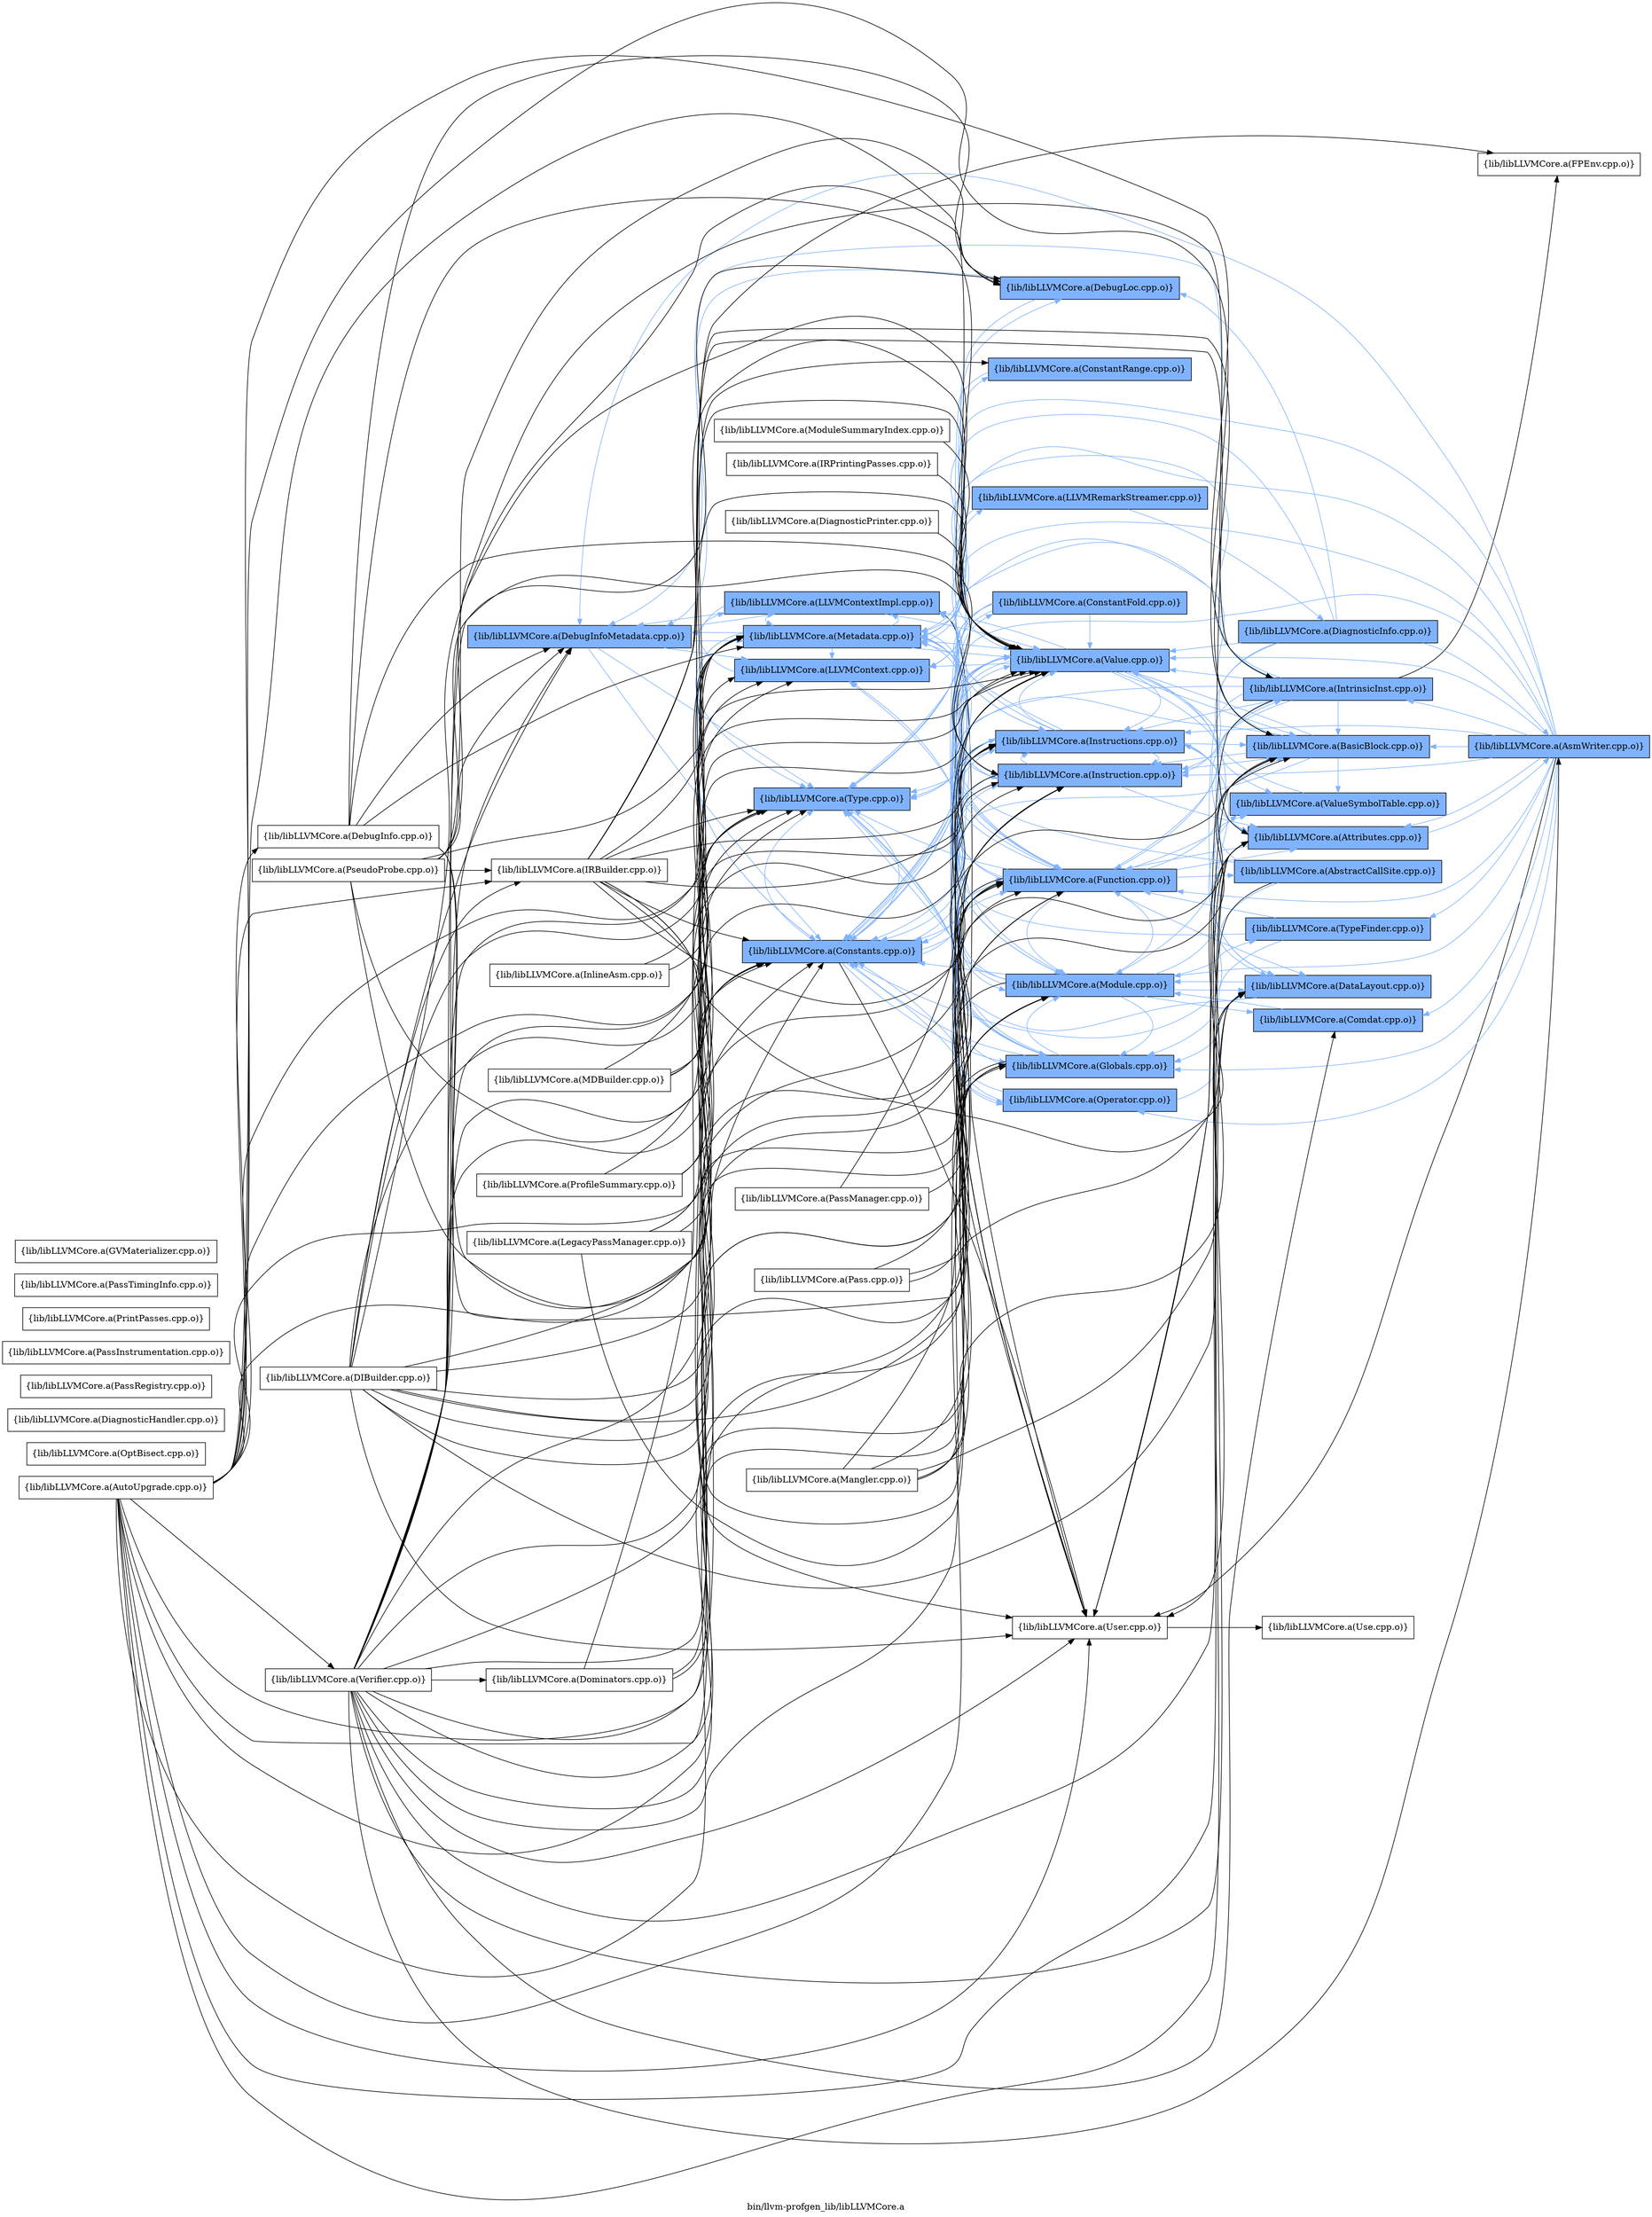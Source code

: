 digraph "bin/llvm-profgen_lib/libLLVMCore.a" {
	label="bin/llvm-profgen_lib/libLLVMCore.a";
	rankdir=LR;
	{ rank=same; Node0x5599c5064038;  }
	{ rank=same; Node0x5599c50633b8; Node0x5599c506dc78; Node0x5599c506da48; Node0x5599c5071918; Node0x5599c506f208;  }
	{ rank=same; Node0x5599c5064df8; Node0x5599c5070a68; Node0x5599c506a988; Node0x5599c50769b8; Node0x5599c506ac08; Node0x5599c506af28; Node0x5599c506e808; Node0x5599c506ac58; Node0x5599c506ccd8; Node0x5599c5072318; Node0x5599c506e8f8; Node0x5599c506e178;  }
	{ rank=same; Node0x5599c506d4f8; Node0x5599c506bb58; Node0x5599c506be28; Node0x5599c506d908; Node0x5599c5073bc8; Node0x5599c5074398; Node0x5599c506e538; Node0x5599c506ecb8; Node0x5599c5070c98; Node0x5599c5076238;  }
	{ rank=same; Node0x5599c5064038;  }
	{ rank=same; Node0x5599c50633b8; Node0x5599c506dc78; Node0x5599c506da48; Node0x5599c5071918; Node0x5599c506f208;  }
	{ rank=same; Node0x5599c5064df8; Node0x5599c5070a68; Node0x5599c506a988; Node0x5599c50769b8; Node0x5599c506ac08; Node0x5599c506af28; Node0x5599c506e808; Node0x5599c506ac58; Node0x5599c506ccd8; Node0x5599c5072318; Node0x5599c506e8f8; Node0x5599c506e178;  }
	{ rank=same; Node0x5599c506d4f8; Node0x5599c506bb58; Node0x5599c506be28; Node0x5599c506d908; Node0x5599c5073bc8; Node0x5599c5074398; Node0x5599c506e538; Node0x5599c506ecb8; Node0x5599c5070c98; Node0x5599c5076238;  }

	Node0x5599c5064038 [shape=record,shape=box,group=1,style=filled,fillcolor="0.600000 0.5 1",label="{lib/libLLVMCore.a(DebugInfoMetadata.cpp.o)}"];
	Node0x5599c5064038 -> Node0x5599c50633b8[color="0.600000 0.5 1"];
	Node0x5599c5064038 -> Node0x5599c506dc78[color="0.600000 0.5 1"];
	Node0x5599c5064038 -> Node0x5599c506da48[color="0.600000 0.5 1"];
	Node0x5599c5064038 -> Node0x5599c5071918[color="0.600000 0.5 1"];
	Node0x5599c5064038 -> Node0x5599c506f208[color="0.600000 0.5 1"];
	Node0x5599c50633b8 [shape=record,shape=box,group=1,style=filled,fillcolor="0.600000 0.5 1",label="{lib/libLLVMCore.a(Metadata.cpp.o)}"];
	Node0x5599c50633b8 -> Node0x5599c5064038[color="0.600000 0.5 1"];
	Node0x5599c50633b8 -> Node0x5599c5064df8[color="0.600000 0.5 1"];
	Node0x5599c50633b8 -> Node0x5599c506dc78[color="0.600000 0.5 1"];
	Node0x5599c50633b8 -> Node0x5599c506da48[color="0.600000 0.5 1"];
	Node0x5599c50633b8 -> Node0x5599c5070a68[color="0.600000 0.5 1"];
	Node0x5599c50633b8 -> Node0x5599c5071918[color="0.600000 0.5 1"];
	Node0x5599c50633b8 -> Node0x5599c506a988[color="0.600000 0.5 1"];
	Node0x5599c50633b8 -> Node0x5599c506f208[color="0.600000 0.5 1"];
	Node0x5599c50633b8 -> Node0x5599c50769b8[color="0.600000 0.5 1"];
	Node0x5599c5070a68 [shape=record,shape=box,group=1,style=filled,fillcolor="0.600000 0.5 1",label="{lib/libLLVMCore.a(Value.cpp.o)}"];
	Node0x5599c5070a68 -> Node0x5599c50633b8[color="0.600000 0.5 1"];
	Node0x5599c5070a68 -> Node0x5599c506ac08[color="0.600000 0.5 1"];
	Node0x5599c5070a68 -> Node0x5599c506af28[color="0.600000 0.5 1"];
	Node0x5599c5070a68 -> Node0x5599c506e808;
	Node0x5599c5070a68 -> Node0x5599c506d4f8[color="0.600000 0.5 1"];
	Node0x5599c5070a68 -> Node0x5599c506dc78[color="0.600000 0.5 1"];
	Node0x5599c5070a68 -> Node0x5599c506da48[color="0.600000 0.5 1"];
	Node0x5599c5070a68 -> Node0x5599c5071918[color="0.600000 0.5 1"];
	Node0x5599c5070a68 -> Node0x5599c506ac58[color="0.600000 0.5 1"];
	Node0x5599c5070a68 -> Node0x5599c506ccd8[color="0.600000 0.5 1"];
	Node0x5599c5070a68 -> Node0x5599c506bb58[color="0.600000 0.5 1"];
	Node0x5599c5070a68 -> Node0x5599c506be28[color="0.600000 0.5 1"];
	Node0x5599c5070a68 -> Node0x5599c506d908[color="0.600000 0.5 1"];
	Node0x5599c5070a68 -> Node0x5599c506f208[color="0.600000 0.5 1"];
	Node0x5599c506d908 [shape=record,shape=box,group=1,style=filled,fillcolor="0.600000 0.5 1",label="{lib/libLLVMCore.a(Attributes.cpp.o)}"];
	Node0x5599c506d908 -> Node0x5599c506ccd8[color="0.600000 0.5 1"];
	Node0x5599c506d908 -> Node0x5599c506d5e8[color="0.600000 0.5 1"];
	Node0x5599c50769b8 [shape=record,shape=box,group=1,style=filled,fillcolor="0.600000 0.5 1",label="{lib/libLLVMCore.a(DebugLoc.cpp.o)}"];
	Node0x5599c50769b8 -> Node0x5599c5064038[color="0.600000 0.5 1"];
	Node0x5599c50769b8 -> Node0x5599c50633b8[color="0.600000 0.5 1"];
	Node0x5599c506dc78 [shape=record,shape=box,group=1,style=filled,fillcolor="0.600000 0.5 1",label="{lib/libLLVMCore.a(Type.cpp.o)}"];
	Node0x5599c506dc78 -> Node0x5599c506da48[color="0.600000 0.5 1"];
	Node0x5599c506da48 [shape=record,shape=box,group=1,style=filled,fillcolor="0.600000 0.5 1",label="{lib/libLLVMCore.a(Constants.cpp.o)}"];
	Node0x5599c506da48 -> Node0x5599c506ac08[color="0.600000 0.5 1"];
	Node0x5599c506da48 -> Node0x5599c506af28[color="0.600000 0.5 1"];
	Node0x5599c506da48 -> Node0x5599c506e808;
	Node0x5599c506da48 -> Node0x5599c506dc78[color="0.600000 0.5 1"];
	Node0x5599c506da48 -> Node0x5599c5070a68[color="0.600000 0.5 1"];
	Node0x5599c506da48 -> Node0x5599c506ac58[color="0.600000 0.5 1"];
	Node0x5599c506da48 -> Node0x5599c506ccd8[color="0.600000 0.5 1"];
	Node0x5599c506da48 -> Node0x5599c5072318[color="0.600000 0.5 1"];
	Node0x5599c506da48 -> Node0x5599c506e8f8[color="0.600000 0.5 1"];
	Node0x5599c5071918 [shape=record,shape=box,group=1,style=filled,fillcolor="0.600000 0.5 1",label="{lib/libLLVMCore.a(LLVMContextImpl.cpp.o)}"];
	Node0x5599c5071918 -> Node0x5599c5064038[color="0.600000 0.5 1"];
	Node0x5599c5071918 -> Node0x5599c50633b8[color="0.600000 0.5 1"];
	Node0x5599c5071918 -> Node0x5599c506e808;
	Node0x5599c5071918 -> Node0x5599c506da48[color="0.600000 0.5 1"];
	Node0x5599c5071918 -> Node0x5599c5070a68[color="0.600000 0.5 1"];
	Node0x5599c5071918 -> Node0x5599c506a988[color="0.600000 0.5 1"];
	Node0x5599c506f208 [shape=record,shape=box,group=1,style=filled,fillcolor="0.600000 0.5 1",label="{lib/libLLVMCore.a(LLVMContext.cpp.o)}"];
	Node0x5599c506f208 -> Node0x5599c5071918[color="0.600000 0.5 1"];
	Node0x5599c506f208 -> Node0x5599c506e178[color="0.600000 0.5 1"];
	Node0x5599c5064df8 [shape=record,shape=box,group=1,style=filled,fillcolor="0.600000 0.5 1",label="{lib/libLLVMCore.a(ConstantRange.cpp.o)}"];
	Node0x5599c5064df8 -> Node0x5599c506ac08[color="0.600000 0.5 1"];
	Node0x5599c506a988 [shape=record,shape=box,group=1,style=filled,fillcolor="0.600000 0.5 1",label="{lib/libLLVMCore.a(Module.cpp.o)}"];
	Node0x5599c506a988 -> Node0x5599c50633b8[color="0.600000 0.5 1"];
	Node0x5599c506a988 -> Node0x5599c506e808;
	Node0x5599c506a988 -> Node0x5599c506d4f8[color="0.600000 0.5 1"];
	Node0x5599c506a988 -> Node0x5599c506dc78[color="0.600000 0.5 1"];
	Node0x5599c506a988 -> Node0x5599c506da48[color="0.600000 0.5 1"];
	Node0x5599c506a988 -> Node0x5599c5070a68[color="0.600000 0.5 1"];
	Node0x5599c506a988 -> Node0x5599c506ac58[color="0.600000 0.5 1"];
	Node0x5599c506a988 -> Node0x5599c506ccd8[color="0.600000 0.5 1"];
	Node0x5599c506a988 -> Node0x5599c506be28[color="0.600000 0.5 1"];
	Node0x5599c506a988 -> Node0x5599c506f208[color="0.600000 0.5 1"];
	Node0x5599c506a988 -> Node0x5599c5073bc8[color="0.600000 0.5 1"];
	Node0x5599c506a988 -> Node0x5599c5074398[color="0.600000 0.5 1"];
	Node0x5599c506ac08 [shape=record,shape=box,group=1,style=filled,fillcolor="0.600000 0.5 1",label="{lib/libLLVMCore.a(Instructions.cpp.o)}"];
	Node0x5599c506ac08 -> Node0x5599c50633b8[color="0.600000 0.5 1"];
	Node0x5599c506ac08 -> Node0x5599c506af28[color="0.600000 0.5 1"];
	Node0x5599c506ac08 -> Node0x5599c506e808;
	Node0x5599c506ac08 -> Node0x5599c506d4f8[color="0.600000 0.5 1"];
	Node0x5599c506ac08 -> Node0x5599c506dc78[color="0.600000 0.5 1"];
	Node0x5599c506ac08 -> Node0x5599c506da48[color="0.600000 0.5 1"];
	Node0x5599c506ac08 -> Node0x5599c5070a68[color="0.600000 0.5 1"];
	Node0x5599c506ac08 -> Node0x5599c5071918[color="0.600000 0.5 1"];
	Node0x5599c506ac08 -> Node0x5599c506a988[color="0.600000 0.5 1"];
	Node0x5599c506ac08 -> Node0x5599c506ccd8[color="0.600000 0.5 1"];
	Node0x5599c506ac08 -> Node0x5599c506bb58[color="0.600000 0.5 1"];
	Node0x5599c506ac08 -> Node0x5599c506d908[color="0.600000 0.5 1"];
	Node0x5599c506af28 [shape=record,shape=box,group=1,style=filled,fillcolor="0.600000 0.5 1",label="{lib/libLLVMCore.a(Instruction.cpp.o)}"];
	Node0x5599c506af28 -> Node0x5599c50633b8[color="0.600000 0.5 1"];
	Node0x5599c506af28 -> Node0x5599c506ac08[color="0.600000 0.5 1"];
	Node0x5599c506af28 -> Node0x5599c506e808;
	Node0x5599c506af28 -> Node0x5599c506da48[color="0.600000 0.5 1"];
	Node0x5599c506af28 -> Node0x5599c5070a68[color="0.600000 0.5 1"];
	Node0x5599c506af28 -> Node0x5599c506bb58[color="0.600000 0.5 1"];
	Node0x5599c506af28 -> Node0x5599c506d908[color="0.600000 0.5 1"];
	Node0x5599c506e808 [shape=record,shape=box,group=0,label="{lib/libLLVMCore.a(User.cpp.o)}"];
	Node0x5599c506e808 -> Node0x5599c506e538;
	Node0x5599c506d4f8 [shape=record,shape=box,group=1,style=filled,fillcolor="0.600000 0.5 1",label="{lib/libLLVMCore.a(DataLayout.cpp.o)}"];
	Node0x5599c506d4f8 -> Node0x5599c506dc78[color="0.600000 0.5 1"];
	Node0x5599c506d4f8 -> Node0x5599c506a988[color="0.600000 0.5 1"];
	Node0x5599c506d4f8 -> Node0x5599c506ac58[color="0.600000 0.5 1"];
	Node0x5599c506ccd8 [shape=record,shape=box,group=1,style=filled,fillcolor="0.600000 0.5 1",label="{lib/libLLVMCore.a(Function.cpp.o)}"];
	Node0x5599c506ccd8 -> Node0x5599c50633b8[color="0.600000 0.5 1"];
	Node0x5599c506ccd8 -> Node0x5599c506ac08[color="0.600000 0.5 1"];
	Node0x5599c506ccd8 -> Node0x5599c506e808;
	Node0x5599c506ccd8 -> Node0x5599c506ecb8[color="0.600000 0.5 1"];
	Node0x5599c506ccd8 -> Node0x5599c506d4f8[color="0.600000 0.5 1"];
	Node0x5599c506ccd8 -> Node0x5599c506dc78[color="0.600000 0.5 1"];
	Node0x5599c506ccd8 -> Node0x5599c506da48[color="0.600000 0.5 1"];
	Node0x5599c506ccd8 -> Node0x5599c5070a68[color="0.600000 0.5 1"];
	Node0x5599c506ccd8 -> Node0x5599c506a988[color="0.600000 0.5 1"];
	Node0x5599c506ccd8 -> Node0x5599c506bb58[color="0.600000 0.5 1"];
	Node0x5599c506ccd8 -> Node0x5599c506be28[color="0.600000 0.5 1"];
	Node0x5599c506ccd8 -> Node0x5599c506d908[color="0.600000 0.5 1"];
	Node0x5599c506ccd8 -> Node0x5599c506f208[color="0.600000 0.5 1"];
	Node0x5599c506ccd8 -> Node0x5599c5070c98[color="0.600000 0.5 1"];
	Node0x5599c506bb58 [shape=record,shape=box,group=1,style=filled,fillcolor="0.600000 0.5 1",label="{lib/libLLVMCore.a(BasicBlock.cpp.o)}"];
	Node0x5599c506bb58 -> Node0x5599c50633b8[color="0.600000 0.5 1"];
	Node0x5599c506bb58 -> Node0x5599c506af28[color="0.600000 0.5 1"];
	Node0x5599c506bb58 -> Node0x5599c506e808;
	Node0x5599c506bb58 -> Node0x5599c506dc78[color="0.600000 0.5 1"];
	Node0x5599c506bb58 -> Node0x5599c506da48[color="0.600000 0.5 1"];
	Node0x5599c506bb58 -> Node0x5599c5070a68[color="0.600000 0.5 1"];
	Node0x5599c506bb58 -> Node0x5599c506be28[color="0.600000 0.5 1"];
	Node0x5599c506e538 [shape=record,shape=box,group=0,label="{lib/libLLVMCore.a(Use.cpp.o)}"];
	Node0x5599c506ecb8 [shape=record,shape=box,group=1,style=filled,fillcolor="0.600000 0.5 1",label="{lib/libLLVMCore.a(IntrinsicInst.cpp.o)}"];
	Node0x5599c506ecb8 -> Node0x5599c5064038[color="0.600000 0.5 1"];
	Node0x5599c506ecb8 -> Node0x5599c50633b8[color="0.600000 0.5 1"];
	Node0x5599c506ecb8 -> Node0x5599c506ac08[color="0.600000 0.5 1"];
	Node0x5599c506ecb8 -> Node0x5599c506af28[color="0.600000 0.5 1"];
	Node0x5599c506ecb8 -> Node0x5599c506e808;
	Node0x5599c506ecb8 -> Node0x5599c506d4f8[color="0.600000 0.5 1"];
	Node0x5599c506ecb8 -> Node0x5599c506dc78[color="0.600000 0.5 1"];
	Node0x5599c506ecb8 -> Node0x5599c506da48[color="0.600000 0.5 1"];
	Node0x5599c506ecb8 -> Node0x5599c5070a68[color="0.600000 0.5 1"];
	Node0x5599c506ecb8 -> Node0x5599c506a988[color="0.600000 0.5 1"];
	Node0x5599c506ecb8 -> Node0x5599c506bb58[color="0.600000 0.5 1"];
	Node0x5599c506ecb8 -> Node0x5599c5073768;
	Node0x5599c5073768 [shape=record,shape=box,group=0,label="{lib/libLLVMCore.a(FPEnv.cpp.o)}"];
	Node0x5599c506ac58 [shape=record,shape=box,group=1,style=filled,fillcolor="0.600000 0.5 1",label="{lib/libLLVMCore.a(Globals.cpp.o)}"];
	Node0x5599c506ac58 -> Node0x5599c50633b8[color="0.600000 0.5 1"];
	Node0x5599c506ac58 -> Node0x5599c506e808;
	Node0x5599c506ac58 -> Node0x5599c506dc78[color="0.600000 0.5 1"];
	Node0x5599c506ac58 -> Node0x5599c506da48[color="0.600000 0.5 1"];
	Node0x5599c506ac58 -> Node0x5599c5070a68[color="0.600000 0.5 1"];
	Node0x5599c506ac58 -> Node0x5599c506a988[color="0.600000 0.5 1"];
	Node0x5599c506ac58 -> Node0x5599c506ccd8[color="0.600000 0.5 1"];
	Node0x5599c5072318 [shape=record,shape=box,group=1,style=filled,fillcolor="0.600000 0.5 1",label="{lib/libLLVMCore.a(Operator.cpp.o)}"];
	Node0x5599c5072318 -> Node0x5599c506d4f8[color="0.600000 0.5 1"];
	Node0x5599c5072318 -> Node0x5599c506dc78[color="0.600000 0.5 1"];
	Node0x5599c5072318 -> Node0x5599c506da48[color="0.600000 0.5 1"];
	Node0x5599c506e8f8 [shape=record,shape=box,group=1,style=filled,fillcolor="0.600000 0.5 1",label="{lib/libLLVMCore.a(ConstantFold.cpp.o)}"];
	Node0x5599c506e8f8 -> Node0x5599c506ac08[color="0.600000 0.5 1"];
	Node0x5599c506e8f8 -> Node0x5599c506dc78[color="0.600000 0.5 1"];
	Node0x5599c506e8f8 -> Node0x5599c506da48[color="0.600000 0.5 1"];
	Node0x5599c506e8f8 -> Node0x5599c5070a68[color="0.600000 0.5 1"];
	Node0x5599c506e8f8 -> Node0x5599c506a988[color="0.600000 0.5 1"];
	Node0x5599c506e8f8 -> Node0x5599c506ac58[color="0.600000 0.5 1"];
	Node0x5599c506e8f8 -> Node0x5599c506ccd8[color="0.600000 0.5 1"];
	Node0x5599c506e8f8 -> Node0x5599c5072318[color="0.600000 0.5 1"];
	Node0x5599c506be28 [shape=record,shape=box,group=1,style=filled,fillcolor="0.600000 0.5 1",label="{lib/libLLVMCore.a(ValueSymbolTable.cpp.o)}"];
	Node0x5599c506be28 -> Node0x5599c5070a68[color="0.600000 0.5 1"];
	Node0x5599c5071698 [shape=record,shape=box,group=0,label="{lib/libLLVMCore.a(OptBisect.cpp.o)}"];
	Node0x5599c506af78 [shape=record,shape=box,group=0,label="{lib/libLLVMCore.a(DiagnosticHandler.cpp.o)}"];
	Node0x5599c5073bc8 [shape=record,shape=box,group=1,style=filled,fillcolor="0.600000 0.5 1",label="{lib/libLLVMCore.a(Comdat.cpp.o)}"];
	Node0x5599c5073bc8 -> Node0x5599c506a988[color="0.600000 0.5 1"];
	Node0x5599c5074398 [shape=record,shape=box,group=1,style=filled,fillcolor="0.600000 0.5 1",label="{lib/libLLVMCore.a(TypeFinder.cpp.o)}"];
	Node0x5599c5074398 -> Node0x5599c50633b8[color="0.600000 0.5 1"];
	Node0x5599c5074398 -> Node0x5599c506ac58[color="0.600000 0.5 1"];
	Node0x5599c5074398 -> Node0x5599c506ccd8[color="0.600000 0.5 1"];
	Node0x5599c5070c98 [shape=record,shape=box,group=1,style=filled,fillcolor="0.600000 0.5 1",label="{lib/libLLVMCore.a(AbstractCallSite.cpp.o)}"];
	Node0x5599c5070c98 -> Node0x5599c50633b8[color="0.600000 0.5 1"];
	Node0x5599c5070c98 -> Node0x5599c506ac08[color="0.600000 0.5 1"];
	Node0x5599c5070c98 -> Node0x5599c506e808;
	Node0x5599c5070c98 -> Node0x5599c506da48[color="0.600000 0.5 1"];
	Node0x5599c506d5e8 [shape=record,shape=box,group=1,style=filled,fillcolor="0.600000 0.5 1",label="{lib/libLLVMCore.a(AsmWriter.cpp.o)}"];
	Node0x5599c506d5e8 -> Node0x5599c5064038[color="0.600000 0.5 1"];
	Node0x5599c506d5e8 -> Node0x5599c50633b8[color="0.600000 0.5 1"];
	Node0x5599c506d5e8 -> Node0x5599c506ac08[color="0.600000 0.5 1"];
	Node0x5599c506d5e8 -> Node0x5599c506af28[color="0.600000 0.5 1"];
	Node0x5599c506d5e8 -> Node0x5599c506e808;
	Node0x5599c506d5e8 -> Node0x5599c506ecb8[color="0.600000 0.5 1"];
	Node0x5599c506d5e8 -> Node0x5599c506dc78[color="0.600000 0.5 1"];
	Node0x5599c506d5e8 -> Node0x5599c506da48[color="0.600000 0.5 1"];
	Node0x5599c506d5e8 -> Node0x5599c5070a68[color="0.600000 0.5 1"];
	Node0x5599c506d5e8 -> Node0x5599c506a988[color="0.600000 0.5 1"];
	Node0x5599c506d5e8 -> Node0x5599c506ac58[color="0.600000 0.5 1"];
	Node0x5599c506d5e8 -> Node0x5599c506ccd8[color="0.600000 0.5 1"];
	Node0x5599c506d5e8 -> Node0x5599c506bb58[color="0.600000 0.5 1"];
	Node0x5599c506d5e8 -> Node0x5599c506d908[color="0.600000 0.5 1"];
	Node0x5599c506d5e8 -> Node0x5599c506f208[color="0.600000 0.5 1"];
	Node0x5599c506d5e8 -> Node0x5599c5073bc8[color="0.600000 0.5 1"];
	Node0x5599c506d5e8 -> Node0x5599c5074398[color="0.600000 0.5 1"];
	Node0x5599c506d5e8 -> Node0x5599c5072318[color="0.600000 0.5 1"];
	Node0x5599c506e178 [shape=record,shape=box,group=1,style=filled,fillcolor="0.600000 0.5 1",label="{lib/libLLVMCore.a(LLVMRemarkStreamer.cpp.o)}"];
	Node0x5599c506e178 -> Node0x5599c5070a68[color="0.600000 0.5 1"];
	Node0x5599c506e178 -> Node0x5599c5076238[color="0.600000 0.5 1"];
	Node0x5599c506edf8 [shape=record,shape=box,group=0,label="{lib/libLLVMCore.a(DiagnosticPrinter.cpp.o)}"];
	Node0x5599c506edf8 -> Node0x5599c5070a68;
	Node0x5599c5076238 [shape=record,shape=box,group=1,style=filled,fillcolor="0.600000 0.5 1",label="{lib/libLLVMCore.a(DiagnosticInfo.cpp.o)}"];
	Node0x5599c5076238 -> Node0x5599c50633b8[color="0.600000 0.5 1"];
	Node0x5599c5076238 -> Node0x5599c506af28[color="0.600000 0.5 1"];
	Node0x5599c5076238 -> Node0x5599c5070a68[color="0.600000 0.5 1"];
	Node0x5599c5076238 -> Node0x5599c506ccd8[color="0.600000 0.5 1"];
	Node0x5599c5076238 -> Node0x5599c506d5e8[color="0.600000 0.5 1"];
	Node0x5599c5076238 -> Node0x5599c50769b8[color="0.600000 0.5 1"];
	Node0x5599c50747f8 [shape=record,shape=box,group=0,label="{lib/libLLVMCore.a(DebugInfo.cpp.o)}"];
	Node0x5599c50747f8 -> Node0x5599c5064038;
	Node0x5599c50747f8 -> Node0x5599c50633b8;
	Node0x5599c50747f8 -> Node0x5599c506af28;
	Node0x5599c50747f8 -> Node0x5599c5070a68;
	Node0x5599c50747f8 -> Node0x5599c506a988;
	Node0x5599c50747f8 -> Node0x5599c506ccd8;
	Node0x5599c50747f8 -> Node0x5599c50769b8;
	Node0x5599c5074f78 [shape=record,shape=box,group=0,label="{lib/libLLVMCore.a(DIBuilder.cpp.o)}"];
	Node0x5599c5074f78 -> Node0x5599c5064038;
	Node0x5599c5074f78 -> Node0x5599c50633b8;
	Node0x5599c5074f78 -> Node0x5599c506ac08;
	Node0x5599c5074f78 -> Node0x5599c506af28;
	Node0x5599c5074f78 -> Node0x5599c506e808;
	Node0x5599c5074f78 -> Node0x5599c506dc78;
	Node0x5599c5074f78 -> Node0x5599c506da48;
	Node0x5599c5074f78 -> Node0x5599c5070a68;
	Node0x5599c5074f78 -> Node0x5599c506a988;
	Node0x5599c5074f78 -> Node0x5599c506ccd8;
	Node0x5599c5074f78 -> Node0x5599c506bb58;
	Node0x5599c5074f78 -> Node0x5599c506d908;
	Node0x5599c5074f78 -> Node0x5599c50769b8;
	Node0x5599c5074f78 -> Node0x5599c5075748;
	Node0x5599c5075748 [shape=record,shape=box,group=0,label="{lib/libLLVMCore.a(IRBuilder.cpp.o)}"];
	Node0x5599c5075748 -> Node0x5599c50633b8;
	Node0x5599c5075748 -> Node0x5599c506ac08;
	Node0x5599c5075748 -> Node0x5599c506af28;
	Node0x5599c5075748 -> Node0x5599c506e808;
	Node0x5599c5075748 -> Node0x5599c506d4f8;
	Node0x5599c5075748 -> Node0x5599c506dc78;
	Node0x5599c5075748 -> Node0x5599c506da48;
	Node0x5599c5075748 -> Node0x5599c5070a68;
	Node0x5599c5075748 -> Node0x5599c506ac58;
	Node0x5599c5075748 -> Node0x5599c506ccd8;
	Node0x5599c5075748 -> Node0x5599c506bb58;
	Node0x5599c5075748 -> Node0x5599c506d908;
	Node0x5599c5075748 -> Node0x5599c5073768;
	Node0x5599c5072b88 [shape=record,shape=box,group=0,label="{lib/libLLVMCore.a(ModuleSummaryIndex.cpp.o)}"];
	Node0x5599c5072b88 -> Node0x5599c5070a68;
	Node0x5599c506efd8 [shape=record,shape=box,group=0,label="{lib/libLLVMCore.a(MDBuilder.cpp.o)}"];
	Node0x5599c506efd8 -> Node0x5599c50633b8;
	Node0x5599c506efd8 -> Node0x5599c506dc78;
	Node0x5599c506efd8 -> Node0x5599c506da48;
	Node0x5599c506efd8 -> Node0x5599c5070a68;
	Node0x5599c506e358 [shape=record,shape=box,group=0,label="{lib/libLLVMCore.a(ProfileSummary.cpp.o)}"];
	Node0x5599c506e358 -> Node0x5599c50633b8;
	Node0x5599c506e358 -> Node0x5599c506dc78;
	Node0x5599c506e358 -> Node0x5599c506da48;
	Node0x5599c506f8e8 [shape=record,shape=box,group=0,label="{lib/libLLVMCore.a(PassRegistry.cpp.o)}"];
	Node0x5599c5071508 [shape=record,shape=box,group=0,label="{lib/libLLVMCore.a(PassManager.cpp.o)}"];
	Node0x5599c5071508 -> Node0x5599c5070a68;
	Node0x5599c5071508 -> Node0x5599c506ac58;
	Node0x5599c5071878 [shape=record,shape=box,group=0,label="{lib/libLLVMCore.a(PassInstrumentation.cpp.o)}"];
	Node0x5599c5070bf8 [shape=record,shape=box,group=0,label="{lib/libLLVMCore.a(Pass.cpp.o)}"];
	Node0x5599c5070bf8 -> Node0x5599c5070a68;
	Node0x5599c5070bf8 -> Node0x5599c506ccd8;
	Node0x5599c5070bf8 -> Node0x5599c506d908;
	Node0x5599c5072b38 [shape=record,shape=box,group=0,label="{lib/libLLVMCore.a(IRPrintingPasses.cpp.o)}"];
	Node0x5599c5072b38 -> Node0x5599c5070a68;
	Node0x5599c5072d68 [shape=record,shape=box,group=0,label="{lib/libLLVMCore.a(PrintPasses.cpp.o)}"];
	Node0x5599c5072598 [shape=record,shape=box,group=0,label="{lib/libLLVMCore.a(LegacyPassManager.cpp.o)}"];
	Node0x5599c5072598 -> Node0x5599c5070a68;
	Node0x5599c5072598 -> Node0x5599c506ac58;
	Node0x5599c5072598 -> Node0x5599c506ccd8;
	Node0x5599c5072598 -> Node0x5599c506f208;
	Node0x5599c506f078 [shape=record,shape=box,group=0,label="{lib/libLLVMCore.a(PassTimingInfo.cpp.o)}"];
	Node0x5599c506ed08 [shape=record,shape=box,group=0,label="{lib/libLLVMCore.a(PseudoProbe.cpp.o)}"];
	Node0x5599c506ed08 -> Node0x5599c5064038;
	Node0x5599c506ed08 -> Node0x5599c50633b8;
	Node0x5599c506ed08 -> Node0x5599c506af28;
	Node0x5599c506ed08 -> Node0x5599c506dc78;
	Node0x5599c506ed08 -> Node0x5599c506da48;
	Node0x5599c506ed08 -> Node0x5599c5070a68;
	Node0x5599c506ed08 -> Node0x5599c50769b8;
	Node0x5599c506ed08 -> Node0x5599c5075748;
	Node0x5599c506d0e8 [shape=record,shape=box,group=0,label="{lib/libLLVMCore.a(Dominators.cpp.o)}"];
	Node0x5599c506d0e8 -> Node0x5599c506af28;
	Node0x5599c506d0e8 -> Node0x5599c5070a68;
	Node0x5599c506d0e8 -> Node0x5599c506bb58;
	Node0x5599c5069df8 [shape=record,shape=box,group=0,label="{lib/libLLVMCore.a(Mangler.cpp.o)}"];
	Node0x5599c5069df8 -> Node0x5599c506d4f8;
	Node0x5599c5069df8 -> Node0x5599c5070a68;
	Node0x5599c5069df8 -> Node0x5599c506a988;
	Node0x5599c5069df8 -> Node0x5599c506ac58;
	Node0x5599c5069df8 -> Node0x5599c506ccd8;
	Node0x5599c5069df8 -> Node0x5599c506d908;
	Node0x5599c506da98 [shape=record,shape=box,group=0,label="{lib/libLLVMCore.a(InlineAsm.cpp.o)}"];
	Node0x5599c506da98 -> Node0x5599c506dc78;
	Node0x5599c506da98 -> Node0x5599c5070a68;
	Node0x5599c5062eb8 [shape=record,shape=box,group=0,label="{lib/libLLVMCore.a(AutoUpgrade.cpp.o)}"];
	Node0x5599c5062eb8 -> Node0x5599c50633b8;
	Node0x5599c5062eb8 -> Node0x5599c506ac08;
	Node0x5599c5062eb8 -> Node0x5599c506af28;
	Node0x5599c5062eb8 -> Node0x5599c506e808;
	Node0x5599c5062eb8 -> Node0x5599c506ecb8;
	Node0x5599c5062eb8 -> Node0x5599c506d4f8;
	Node0x5599c5062eb8 -> Node0x5599c506dc78;
	Node0x5599c5062eb8 -> Node0x5599c506da48;
	Node0x5599c5062eb8 -> Node0x5599c5070a68;
	Node0x5599c5062eb8 -> Node0x5599c506a988;
	Node0x5599c5062eb8 -> Node0x5599c506ac58;
	Node0x5599c5062eb8 -> Node0x5599c506ccd8;
	Node0x5599c5062eb8 -> Node0x5599c506bb58;
	Node0x5599c5062eb8 -> Node0x5599c506d908;
	Node0x5599c5062eb8 -> Node0x5599c506f208;
	Node0x5599c5062eb8 -> Node0x5599c50747f8;
	Node0x5599c5062eb8 -> Node0x5599c5075748;
	Node0x5599c5062eb8 -> Node0x5599c5063cc8;
	Node0x5599c5063cc8 [shape=record,shape=box,group=0,label="{lib/libLLVMCore.a(Verifier.cpp.o)}"];
	Node0x5599c5063cc8 -> Node0x5599c5064038;
	Node0x5599c5063cc8 -> Node0x5599c50633b8;
	Node0x5599c5063cc8 -> Node0x5599c5064df8;
	Node0x5599c5063cc8 -> Node0x5599c506ac08;
	Node0x5599c5063cc8 -> Node0x5599c506af28;
	Node0x5599c5063cc8 -> Node0x5599c506e808;
	Node0x5599c5063cc8 -> Node0x5599c506ecb8;
	Node0x5599c5063cc8 -> Node0x5599c506d4f8;
	Node0x5599c5063cc8 -> Node0x5599c506dc78;
	Node0x5599c5063cc8 -> Node0x5599c506da48;
	Node0x5599c5063cc8 -> Node0x5599c5070a68;
	Node0x5599c5063cc8 -> Node0x5599c506a988;
	Node0x5599c5063cc8 -> Node0x5599c506ac58;
	Node0x5599c5063cc8 -> Node0x5599c506ccd8;
	Node0x5599c5063cc8 -> Node0x5599c506bb58;
	Node0x5599c5063cc8 -> Node0x5599c506d908;
	Node0x5599c5063cc8 -> Node0x5599c506d5e8;
	Node0x5599c5063cc8 -> Node0x5599c506f208;
	Node0x5599c5063cc8 -> Node0x5599c50769b8;
	Node0x5599c5063cc8 -> Node0x5599c5073bc8;
	Node0x5599c5063cc8 -> Node0x5599c506d0e8;
	Node0x5599c5063ae8 [shape=record,shape=box,group=0,label="{lib/libLLVMCore.a(GVMaterializer.cpp.o)}"];
}
